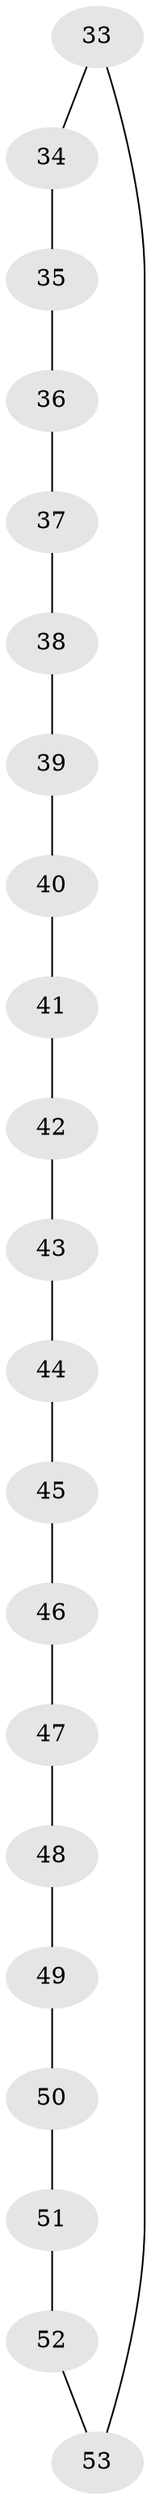 // original degree distribution, {2: 1.0}
// Generated by graph-tools (version 1.1) at 2025/00/03/04/25 22:00:15]
// undirected, 21 vertices, 21 edges
graph export_dot {
graph [start="1"]
  node [color=gray90,style=filled];
  33 [super="+32"];
  34;
  35;
  36;
  37;
  38;
  39;
  40;
  41;
  42;
  43;
  44;
  45;
  46;
  47;
  48;
  49;
  50;
  51;
  52;
  53 [super="+4+5+6+12+13+14+20+21+22+28+29+30"];
  33 -- 34;
  33 -- 53;
  34 -- 35;
  35 -- 36;
  36 -- 37;
  37 -- 38;
  38 -- 39;
  39 -- 40;
  40 -- 41;
  41 -- 42;
  42 -- 43;
  43 -- 44;
  44 -- 45;
  45 -- 46;
  46 -- 47;
  47 -- 48;
  48 -- 49;
  49 -- 50;
  50 -- 51;
  51 -- 52;
  52 -- 53;
}
